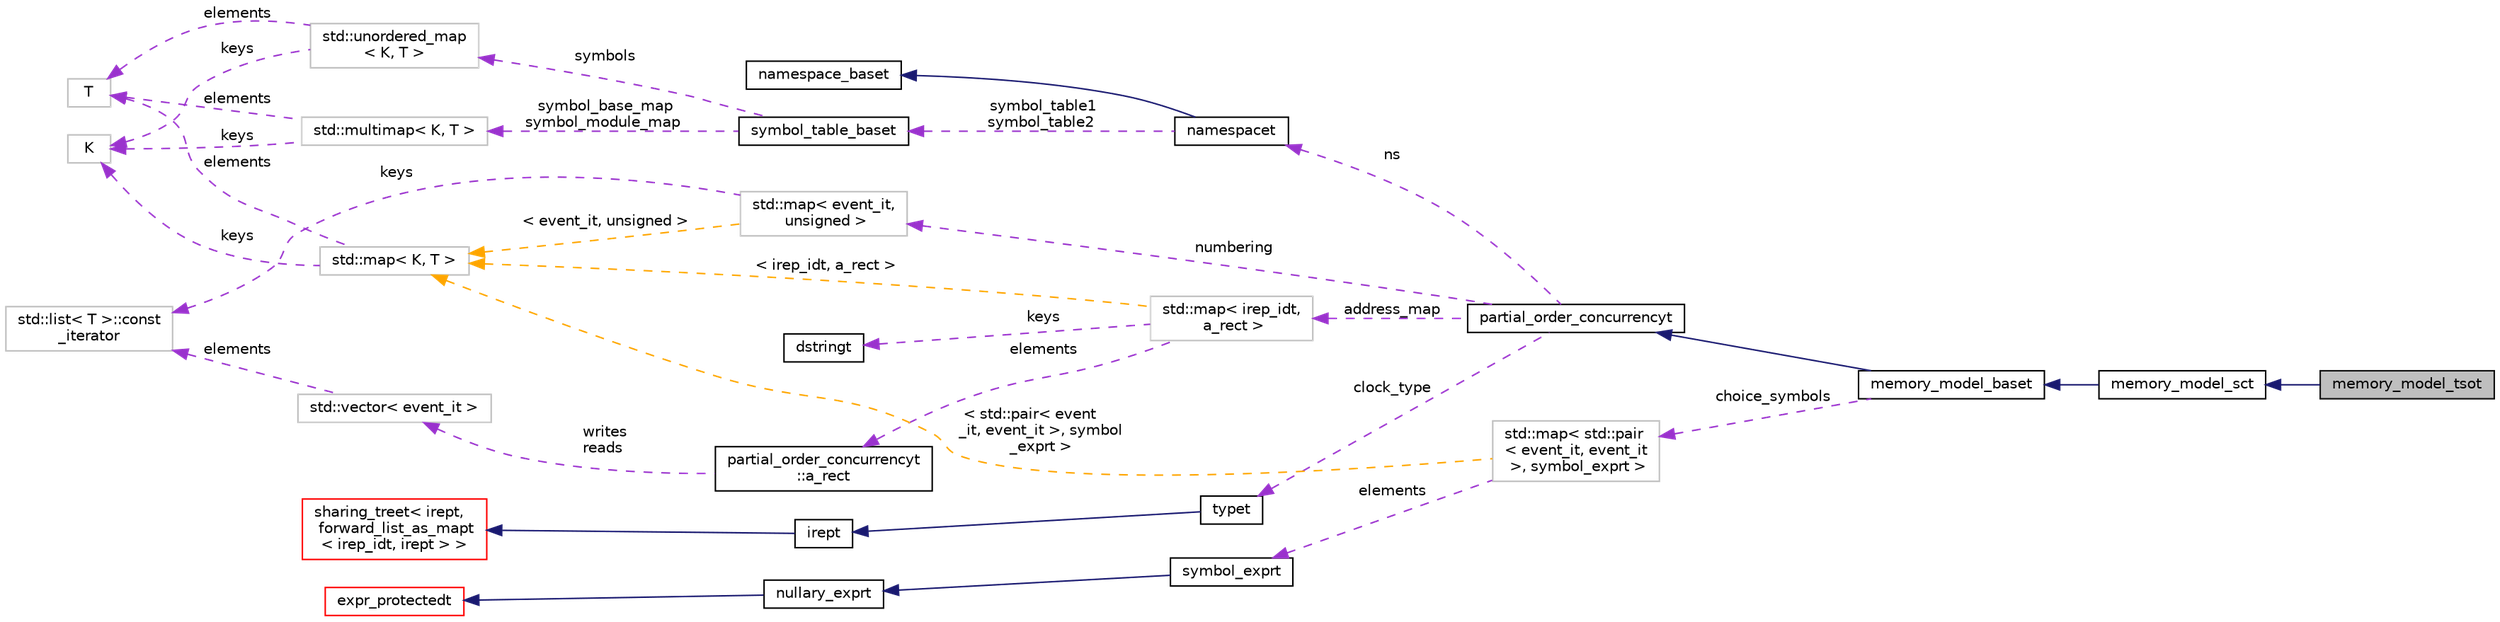 digraph "memory_model_tsot"
{
 // LATEX_PDF_SIZE
  bgcolor="transparent";
  edge [fontname="Helvetica",fontsize="10",labelfontname="Helvetica",labelfontsize="10"];
  node [fontname="Helvetica",fontsize="10",shape=record];
  rankdir="LR";
  Node1 [label="memory_model_tsot",height=0.2,width=0.4,color="black", fillcolor="grey75", style="filled", fontcolor="black",tooltip=" "];
  Node2 -> Node1 [dir="back",color="midnightblue",fontsize="10",style="solid",fontname="Helvetica"];
  Node2 [label="memory_model_sct",height=0.2,width=0.4,color="black",URL="$classmemory__model__sct.html",tooltip=" "];
  Node3 -> Node2 [dir="back",color="midnightblue",fontsize="10",style="solid",fontname="Helvetica"];
  Node3 [label="memory_model_baset",height=0.2,width=0.4,color="black",URL="$classmemory__model__baset.html",tooltip=" "];
  Node4 -> Node3 [dir="back",color="midnightblue",fontsize="10",style="solid",fontname="Helvetica"];
  Node4 [label="partial_order_concurrencyt",height=0.2,width=0.4,color="black",URL="$classpartial__order__concurrencyt.html",tooltip="Base class for implementing memory models via additional constraints for SSA equations."];
  Node5 -> Node4 [dir="back",color="darkorchid3",fontsize="10",style="dashed",label=" clock_type" ,fontname="Helvetica"];
  Node5 [label="typet",height=0.2,width=0.4,color="black",URL="$classtypet.html",tooltip="The type of an expression, extends irept."];
  Node6 -> Node5 [dir="back",color="midnightblue",fontsize="10",style="solid",fontname="Helvetica"];
  Node6 [label="irept",height=0.2,width=0.4,color="black",URL="$classirept.html",tooltip="There are a large number of kinds of tree structured or tree-like data in CPROVER."];
  Node7 -> Node6 [dir="back",color="midnightblue",fontsize="10",style="solid",fontname="Helvetica"];
  Node7 [label="sharing_treet\< irept,\l forward_list_as_mapt\l\< irep_idt, irept \> \>",height=0.2,width=0.4,color="red",URL="$classsharing__treet.html",tooltip=" "];
  Node15 -> Node4 [dir="back",color="darkorchid3",fontsize="10",style="dashed",label=" address_map" ,fontname="Helvetica"];
  Node15 [label="std::map\< irep_idt,\l a_rect \>",height=0.2,width=0.4,color="grey75",tooltip=" "];
  Node13 -> Node15 [dir="back",color="darkorchid3",fontsize="10",style="dashed",label=" keys" ,fontname="Helvetica"];
  Node13 [label="dstringt",height=0.2,width=0.4,color="black",URL="$classdstringt.html",tooltip="dstringt has one field, an unsigned integer no which is an index into a static table of strings."];
  Node16 -> Node15 [dir="back",color="darkorchid3",fontsize="10",style="dashed",label=" elements" ,fontname="Helvetica"];
  Node16 [label="partial_order_concurrencyt\l::a_rect",height=0.2,width=0.4,color="black",URL="$structpartial__order__concurrencyt_1_1a__rect.html",tooltip=" "];
  Node17 -> Node16 [dir="back",color="darkorchid3",fontsize="10",style="dashed",label=" writes\nreads" ,fontname="Helvetica"];
  Node17 [label="std::vector\< event_it \>",height=0.2,width=0.4,color="grey75",tooltip=" "];
  Node18 -> Node17 [dir="back",color="darkorchid3",fontsize="10",style="dashed",label=" elements" ,fontname="Helvetica"];
  Node18 [label="std::list\< T \>::const\l_iterator",height=0.2,width=0.4,color="grey75",tooltip="STL iterator class."];
  Node19 -> Node15 [dir="back",color="orange",fontsize="10",style="dashed",label=" \< irep_idt, a_rect \>" ,fontname="Helvetica"];
  Node19 [label="std::map\< K, T \>",height=0.2,width=0.4,color="grey75",tooltip="STL class."];
  Node20 -> Node19 [dir="back",color="darkorchid3",fontsize="10",style="dashed",label=" keys" ,fontname="Helvetica"];
  Node20 [label="K",height=0.2,width=0.4,color="grey75",tooltip=" "];
  Node12 -> Node19 [dir="back",color="darkorchid3",fontsize="10",style="dashed",label=" elements" ,fontname="Helvetica"];
  Node12 [label="T",height=0.2,width=0.4,color="grey75",tooltip=" "];
  Node21 -> Node4 [dir="back",color="darkorchid3",fontsize="10",style="dashed",label=" ns" ,fontname="Helvetica"];
  Node21 [label="namespacet",height=0.2,width=0.4,color="black",URL="$classnamespacet.html",tooltip="A namespacet is essentially one or two symbol tables bound together, to allow for symbol lookups in t..."];
  Node22 -> Node21 [dir="back",color="midnightblue",fontsize="10",style="solid",fontname="Helvetica"];
  Node22 [label="namespace_baset",height=0.2,width=0.4,color="black",URL="$classnamespace__baset.html",tooltip="Basic interface for a namespace."];
  Node23 -> Node21 [dir="back",color="darkorchid3",fontsize="10",style="dashed",label=" symbol_table1\nsymbol_table2" ,fontname="Helvetica"];
  Node23 [label="symbol_table_baset",height=0.2,width=0.4,color="black",URL="$classsymbol__table__baset.html",tooltip="The symbol table base class interface."];
  Node24 -> Node23 [dir="back",color="darkorchid3",fontsize="10",style="dashed",label=" symbol_base_map\nsymbol_module_map" ,fontname="Helvetica"];
  Node24 [label="std::multimap\< K, T \>",height=0.2,width=0.4,color="grey75",tooltip="STL class."];
  Node20 -> Node24 [dir="back",color="darkorchid3",fontsize="10",style="dashed",label=" keys" ,fontname="Helvetica"];
  Node12 -> Node24 [dir="back",color="darkorchid3",fontsize="10",style="dashed",label=" elements" ,fontname="Helvetica"];
  Node25 -> Node23 [dir="back",color="darkorchid3",fontsize="10",style="dashed",label=" symbols" ,fontname="Helvetica"];
  Node25 [label="std::unordered_map\l\< K, T \>",height=0.2,width=0.4,color="grey75",tooltip="STL class."];
  Node20 -> Node25 [dir="back",color="darkorchid3",fontsize="10",style="dashed",label=" keys" ,fontname="Helvetica"];
  Node12 -> Node25 [dir="back",color="darkorchid3",fontsize="10",style="dashed",label=" elements" ,fontname="Helvetica"];
  Node26 -> Node4 [dir="back",color="darkorchid3",fontsize="10",style="dashed",label=" numbering" ,fontname="Helvetica"];
  Node26 [label="std::map\< event_it,\l unsigned \>",height=0.2,width=0.4,color="grey75",tooltip=" "];
  Node18 -> Node26 [dir="back",color="darkorchid3",fontsize="10",style="dashed",label=" keys" ,fontname="Helvetica"];
  Node19 -> Node26 [dir="back",color="orange",fontsize="10",style="dashed",label=" \< event_it, unsigned \>" ,fontname="Helvetica"];
  Node27 -> Node3 [dir="back",color="darkorchid3",fontsize="10",style="dashed",label=" choice_symbols" ,fontname="Helvetica"];
  Node27 [label="std::map\< std::pair\l\< event_it, event_it\l \>, symbol_exprt \>",height=0.2,width=0.4,color="grey75",tooltip=" "];
  Node28 -> Node27 [dir="back",color="darkorchid3",fontsize="10",style="dashed",label=" elements" ,fontname="Helvetica"];
  Node28 [label="symbol_exprt",height=0.2,width=0.4,color="black",URL="$classsymbol__exprt.html",tooltip="Expression to hold a symbol (variable)"];
  Node29 -> Node28 [dir="back",color="midnightblue",fontsize="10",style="solid",fontname="Helvetica"];
  Node29 [label="nullary_exprt",height=0.2,width=0.4,color="black",URL="$classnullary__exprt.html",tooltip="An expression without operands."];
  Node30 -> Node29 [dir="back",color="midnightblue",fontsize="10",style="solid",fontname="Helvetica"];
  Node30 [label="expr_protectedt",height=0.2,width=0.4,color="red",URL="$classexpr__protectedt.html",tooltip="Base class for all expressions."];
  Node19 -> Node27 [dir="back",color="orange",fontsize="10",style="dashed",label=" \< std::pair\< event\l_it, event_it \>, symbol\l_exprt \>" ,fontname="Helvetica"];
}

